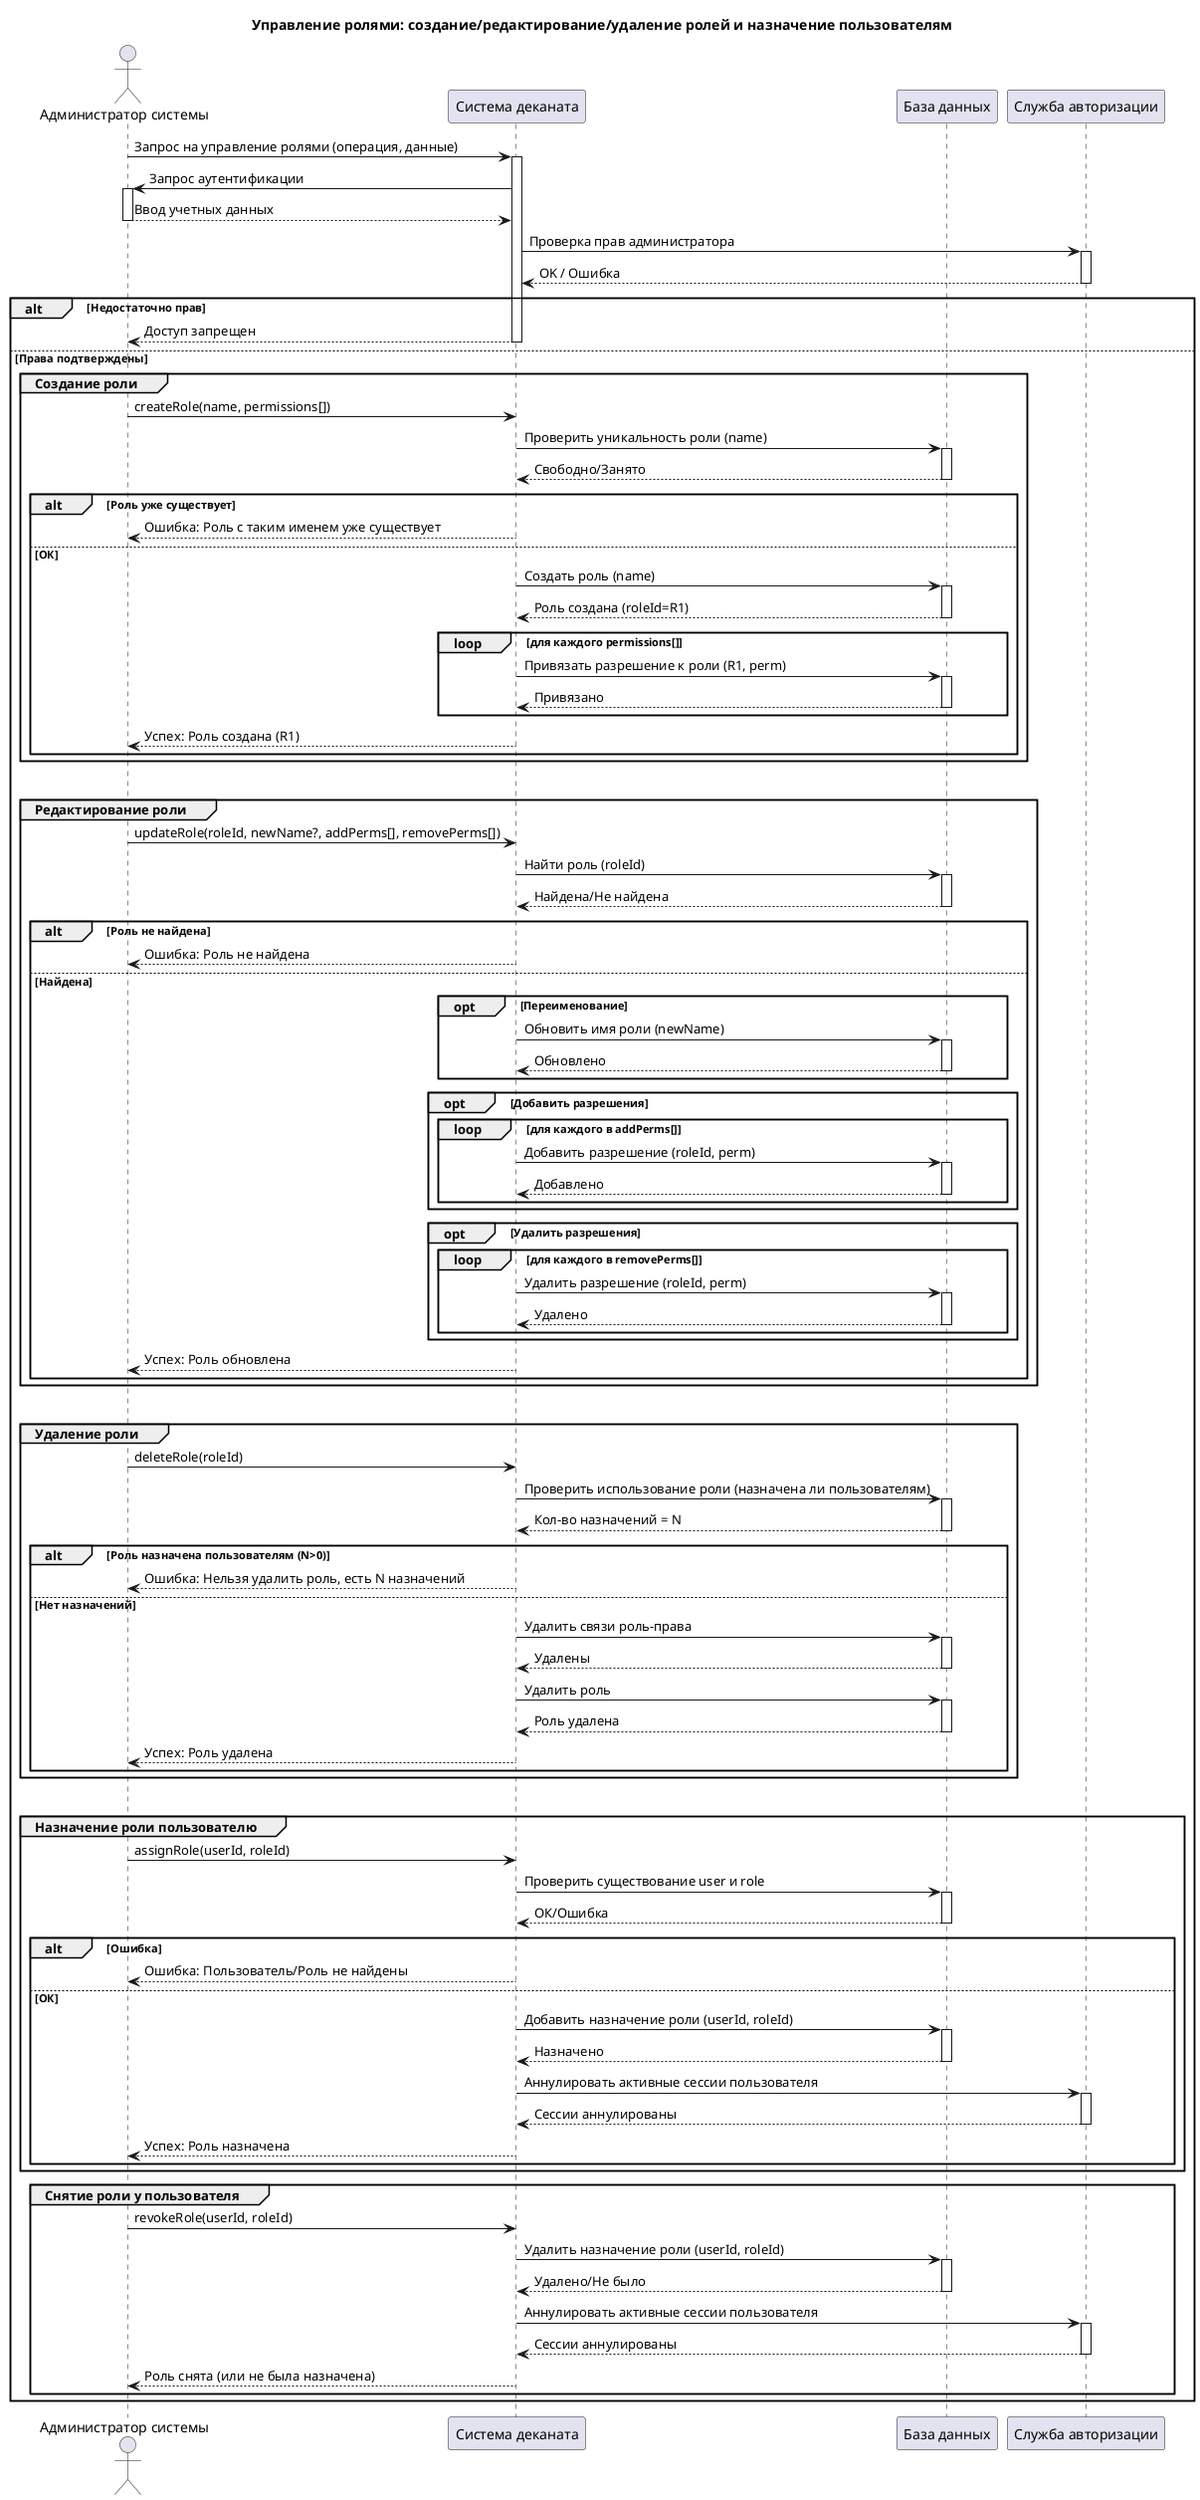 ﻿@startuml
title Управление ролями: создание/редактирование/удаление ролей и назначение пользователям

actor "Администратор системы" as Admin
participant "Система деканата" as System
participant "База данных" as DB
participant "Служба авторизации" as Auth

' === Аутентификация администратора (общая) ===
Admin -> System: Запрос на управление ролями (операция, данные)
activate System
System -> Admin: Запрос аутентификации
activate Admin
Admin --> System: Ввод учетных данных
deactivate Admin
System -> Auth: Проверка прав администратора
activate Auth
Auth --> System: OK / Ошибка
deactivate Auth

alt Недостаточно прав
  System --> Admin: Доступ запрещен
  deactivate System
else Права подтверждены
  ' === Сценарий 1. Создание роли ===
  group Создание роли
    Admin -> System: createRole(name, permissions[])
    System -> DB: Проверить уникальность роли (name)
    activate DB
    DB --> System: Свободно/Занято
    deactivate DB

    alt Роль уже существует
      System --> Admin: Ошибка: Роль с таким именем уже существует
    else ОК
      System -> DB: Создать роль (name)
      activate DB
      DB --> System: Роль создана (roleId=R1)
      deactivate DB

      loop для каждого permissions[]
        System -> DB: Привязать разрешение к роли (R1, perm)
        activate DB
        DB --> System: Привязано
        deactivate DB
      end

      System --> Admin: Успех: Роль создана (R1)
    end
  end

  |||

  ' === Сценарий 2. Редактирование роли (переименование/изменение разрешений) ===
  group Редактирование роли
    Admin -> System: updateRole(roleId, newName?, addPerms[], removePerms[])
    System -> DB: Найти роль (roleId)
    activate DB
    DB --> System: Найдена/Не найдена
    deactivate DB

    alt Роль не найдена
      System --> Admin: Ошибка: Роль не найдена
    else Найдена
      opt Переименование
        System -> DB: Обновить имя роли (newName)
        activate DB
        DB --> System: Обновлено
        deactivate DB
      end

      opt Добавить разрешения
        loop для каждого в addPerms[]
          System -> DB: Добавить разрешение (roleId, perm)
          activate DB
          DB --> System: Добавлено
          deactivate DB
        end
      end

      opt Удалить разрешения
        loop для каждого в removePerms[]
          System -> DB: Удалить разрешение (roleId, perm)
          activate DB
          DB --> System: Удалено
          deactivate DB
        end
      end

      System --> Admin: Успех: Роль обновлена
    end
  end

  |||

  ' === Сценарий 3. Удаление роли ===
  group Удаление роли
    Admin -> System: deleteRole(roleId)
    System -> DB: Проверить использование роли (назначена ли пользователям)
    activate DB
    DB --> System: Кол-во назначений = N
    deactivate DB

    alt Роль назначена пользователям (N>0)
      System --> Admin: Ошибка: Нельзя удалить роль, есть N назначений
    else Нет назначений
      System -> DB: Удалить связи роль-права
      activate DB
      DB --> System: Удалены
      deactivate DB

      System -> DB: Удалить роль
      activate DB
      DB --> System: Роль удалена
      deactivate DB

      System --> Admin: Успех: Роль удалена
    end
  end

  |||

  ' === Сценарий 4. Назначение/снятие роли пользователю ===
  group Назначение роли пользователю
    Admin -> System: assignRole(userId, roleId)
    System -> DB: Проверить существование user и role
    activate DB
    DB --> System: ОК/Ошибка
    deactivate DB

    alt Ошибка
      System --> Admin: Ошибка: Пользователь/Роль не найдены
    else ОК
      System -> DB: Добавить назначение роли (userId, roleId)
      activate DB
      DB --> System: Назначено
      deactivate DB

      System -> Auth: Аннулировать активные сессии пользователя
      activate Auth
      Auth --> System: Сессии аннулированы
      deactivate Auth

      System --> Admin: Успех: Роль назначена
    end
  end

  group Снятие роли у пользователя
    Admin -> System: revokeRole(userId, roleId)
    System -> DB: Удалить назначение роли (userId, roleId)
    activate DB
    DB --> System: Удалено/Не было
    deactivate DB

    System -> Auth: Аннулировать активные сессии пользователя
    activate Auth
    Auth --> System: Сессии аннулированы
    deactivate Auth

    System --> Admin: Роль снята (или не была назначена)
  end

  deactivate System
end
@enduml